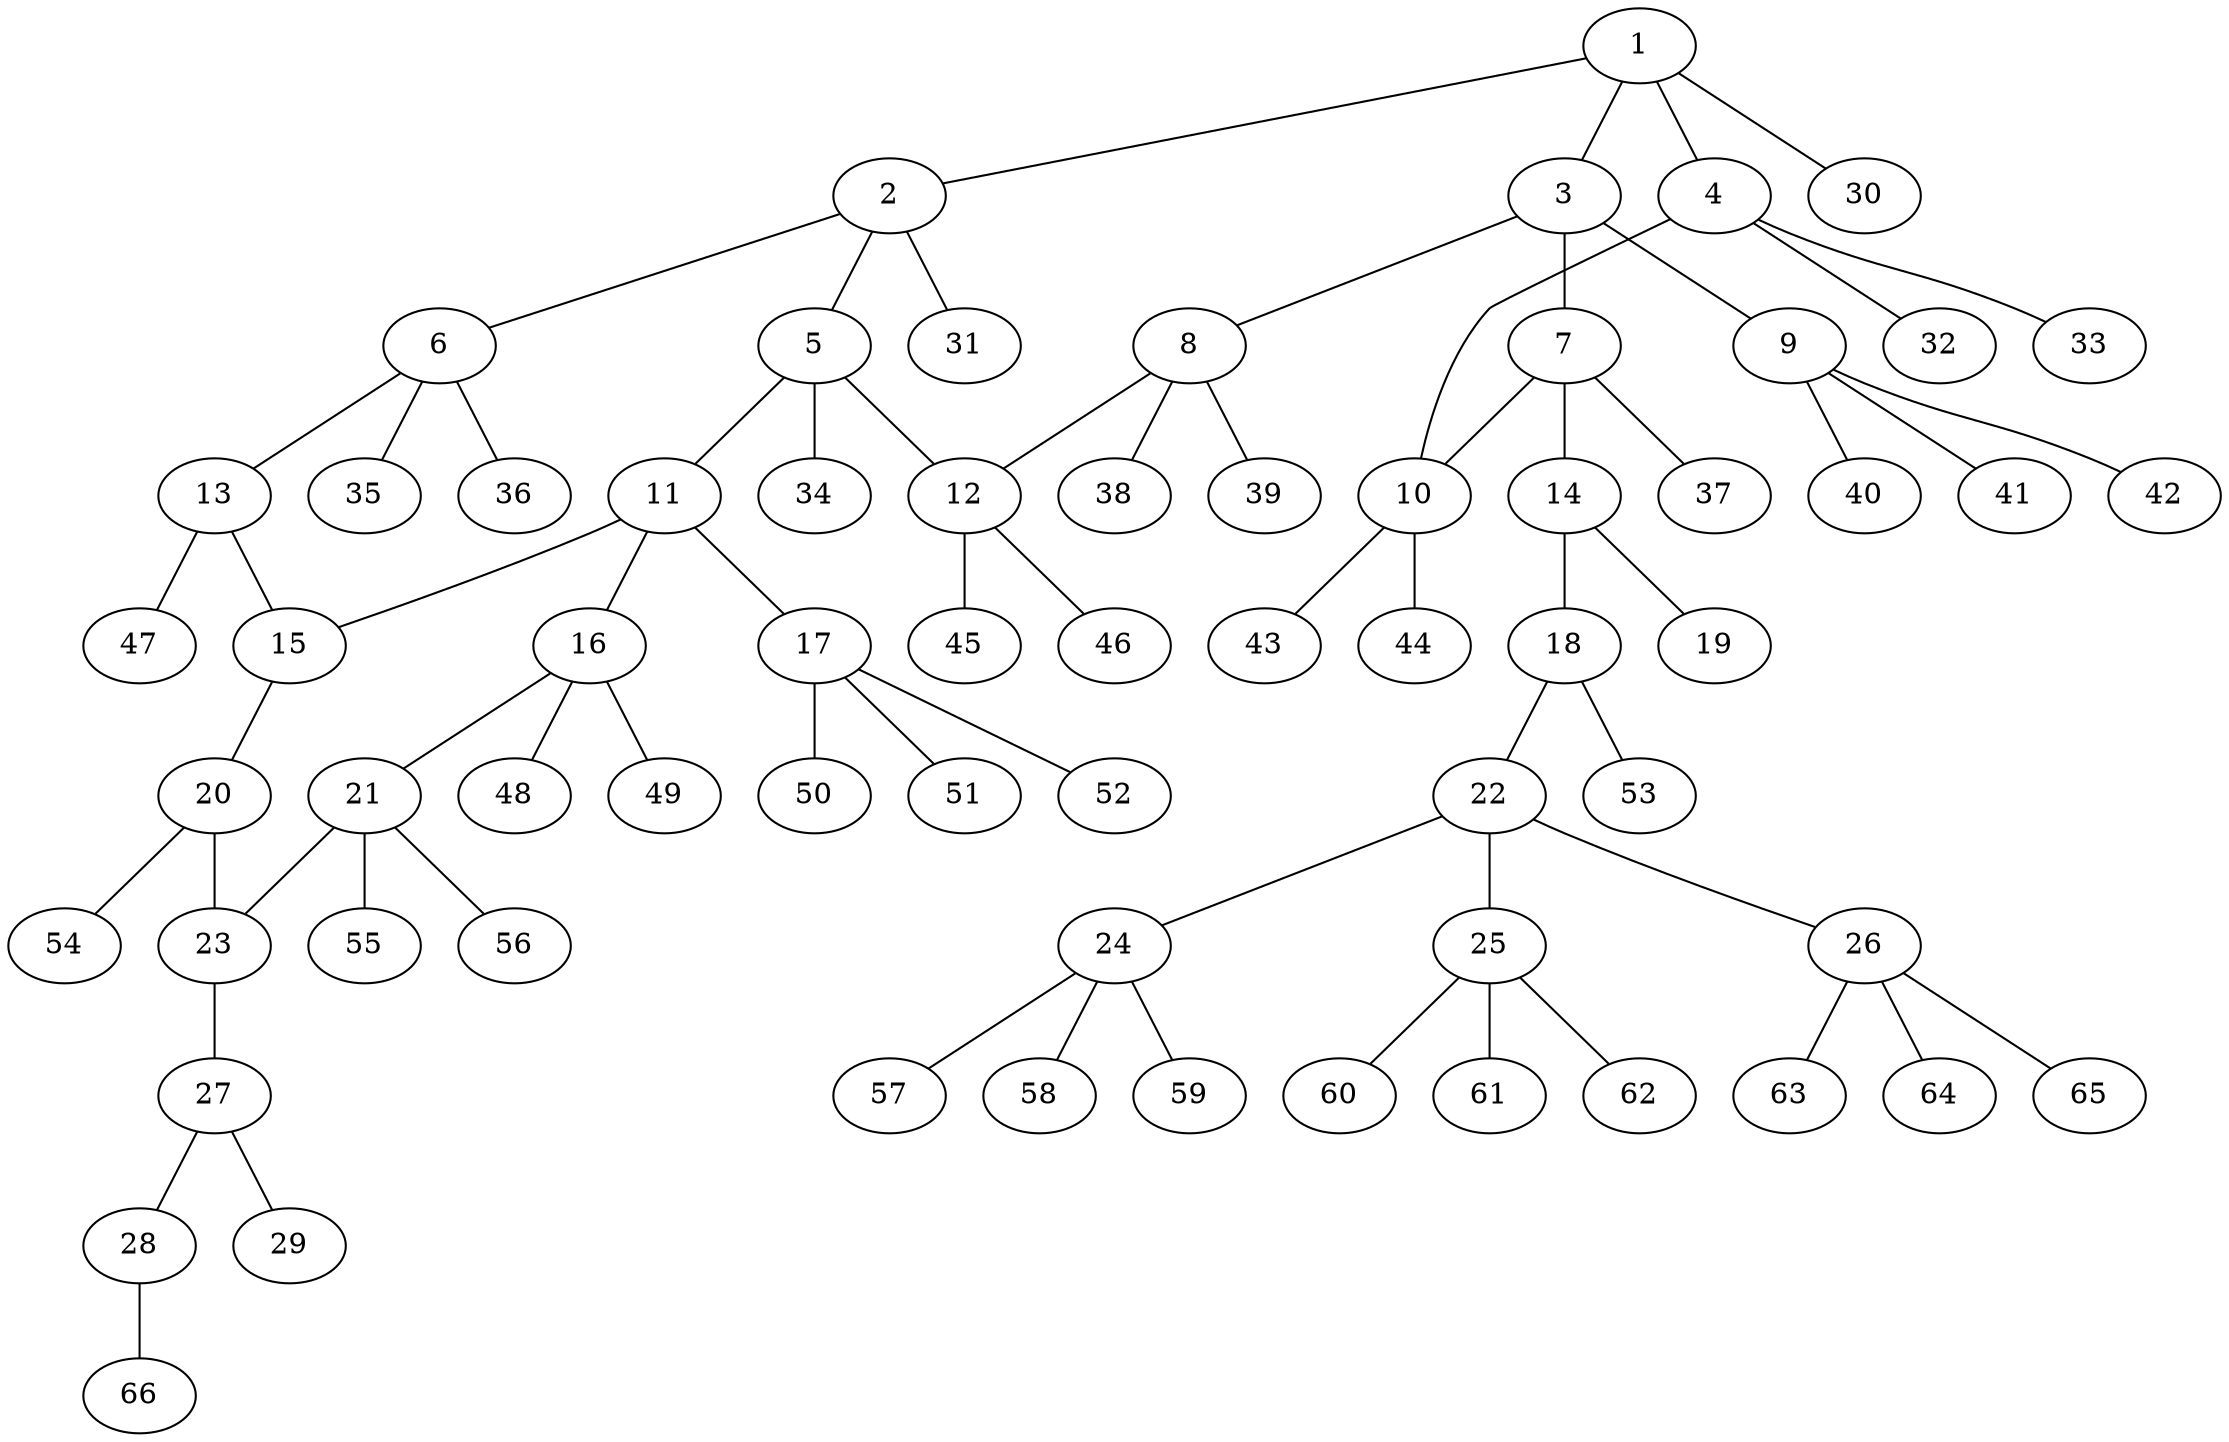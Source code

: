 graph molecule_53 {
	1	 [chem=C];
	2	 [chem=C];
	1 -- 2	 [valence=1];
	3	 [chem=C];
	1 -- 3	 [valence=1];
	4	 [chem=C];
	1 -- 4	 [valence=1];
	30	 [chem=H];
	1 -- 30	 [valence=1];
	5	 [chem=C];
	2 -- 5	 [valence=1];
	6	 [chem=C];
	2 -- 6	 [valence=1];
	31	 [chem=H];
	2 -- 31	 [valence=1];
	7	 [chem=C];
	3 -- 7	 [valence=1];
	8	 [chem=C];
	3 -- 8	 [valence=1];
	9	 [chem=C];
	3 -- 9	 [valence=1];
	10	 [chem=C];
	4 -- 10	 [valence=1];
	32	 [chem=H];
	4 -- 32	 [valence=1];
	33	 [chem=H];
	4 -- 33	 [valence=1];
	11	 [chem=C];
	5 -- 11	 [valence=1];
	12	 [chem=C];
	5 -- 12	 [valence=1];
	34	 [chem=H];
	5 -- 34	 [valence=1];
	13	 [chem=C];
	6 -- 13	 [valence=1];
	35	 [chem=H];
	6 -- 35	 [valence=1];
	36	 [chem=H];
	6 -- 36	 [valence=1];
	7 -- 10	 [valence=1];
	14	 [chem=C];
	7 -- 14	 [valence=1];
	37	 [chem=H];
	7 -- 37	 [valence=1];
	8 -- 12	 [valence=1];
	38	 [chem=H];
	8 -- 38	 [valence=1];
	39	 [chem=H];
	8 -- 39	 [valence=1];
	40	 [chem=H];
	9 -- 40	 [valence=1];
	41	 [chem=H];
	9 -- 41	 [valence=1];
	42	 [chem=H];
	9 -- 42	 [valence=1];
	43	 [chem=H];
	10 -- 43	 [valence=1];
	44	 [chem=H];
	10 -- 44	 [valence=1];
	15	 [chem=C];
	11 -- 15	 [valence=1];
	16	 [chem=C];
	11 -- 16	 [valence=1];
	17	 [chem=C];
	11 -- 17	 [valence=1];
	45	 [chem=H];
	12 -- 45	 [valence=1];
	46	 [chem=H];
	12 -- 46	 [valence=1];
	13 -- 15	 [valence=2];
	47	 [chem=H];
	13 -- 47	 [valence=1];
	18	 [chem=N];
	14 -- 18	 [valence=1];
	19	 [chem=O];
	14 -- 19	 [valence=2];
	20	 [chem=C];
	15 -- 20	 [valence=1];
	21	 [chem=C];
	16 -- 21	 [valence=1];
	48	 [chem=H];
	16 -- 48	 [valence=1];
	49	 [chem=H];
	16 -- 49	 [valence=1];
	50	 [chem=H];
	17 -- 50	 [valence=1];
	51	 [chem=H];
	17 -- 51	 [valence=1];
	52	 [chem=H];
	17 -- 52	 [valence=1];
	22	 [chem=C];
	18 -- 22	 [valence=1];
	53	 [chem=H];
	18 -- 53	 [valence=1];
	23	 [chem=C];
	20 -- 23	 [valence=2];
	54	 [chem=H];
	20 -- 54	 [valence=1];
	21 -- 23	 [valence=1];
	55	 [chem=H];
	21 -- 55	 [valence=1];
	56	 [chem=H];
	21 -- 56	 [valence=1];
	24	 [chem=C];
	22 -- 24	 [valence=1];
	25	 [chem=C];
	22 -- 25	 [valence=1];
	26	 [chem=C];
	22 -- 26	 [valence=1];
	27	 [chem=C];
	23 -- 27	 [valence=1];
	57	 [chem=H];
	24 -- 57	 [valence=1];
	58	 [chem=H];
	24 -- 58	 [valence=1];
	59	 [chem=H];
	24 -- 59	 [valence=1];
	60	 [chem=H];
	25 -- 60	 [valence=1];
	61	 [chem=H];
	25 -- 61	 [valence=1];
	62	 [chem=H];
	25 -- 62	 [valence=1];
	63	 [chem=H];
	26 -- 63	 [valence=1];
	64	 [chem=H];
	26 -- 64	 [valence=1];
	65	 [chem=H];
	26 -- 65	 [valence=1];
	28	 [chem=O];
	27 -- 28	 [valence=1];
	29	 [chem=O];
	27 -- 29	 [valence=2];
	66	 [chem=H];
	28 -- 66	 [valence=1];
}

